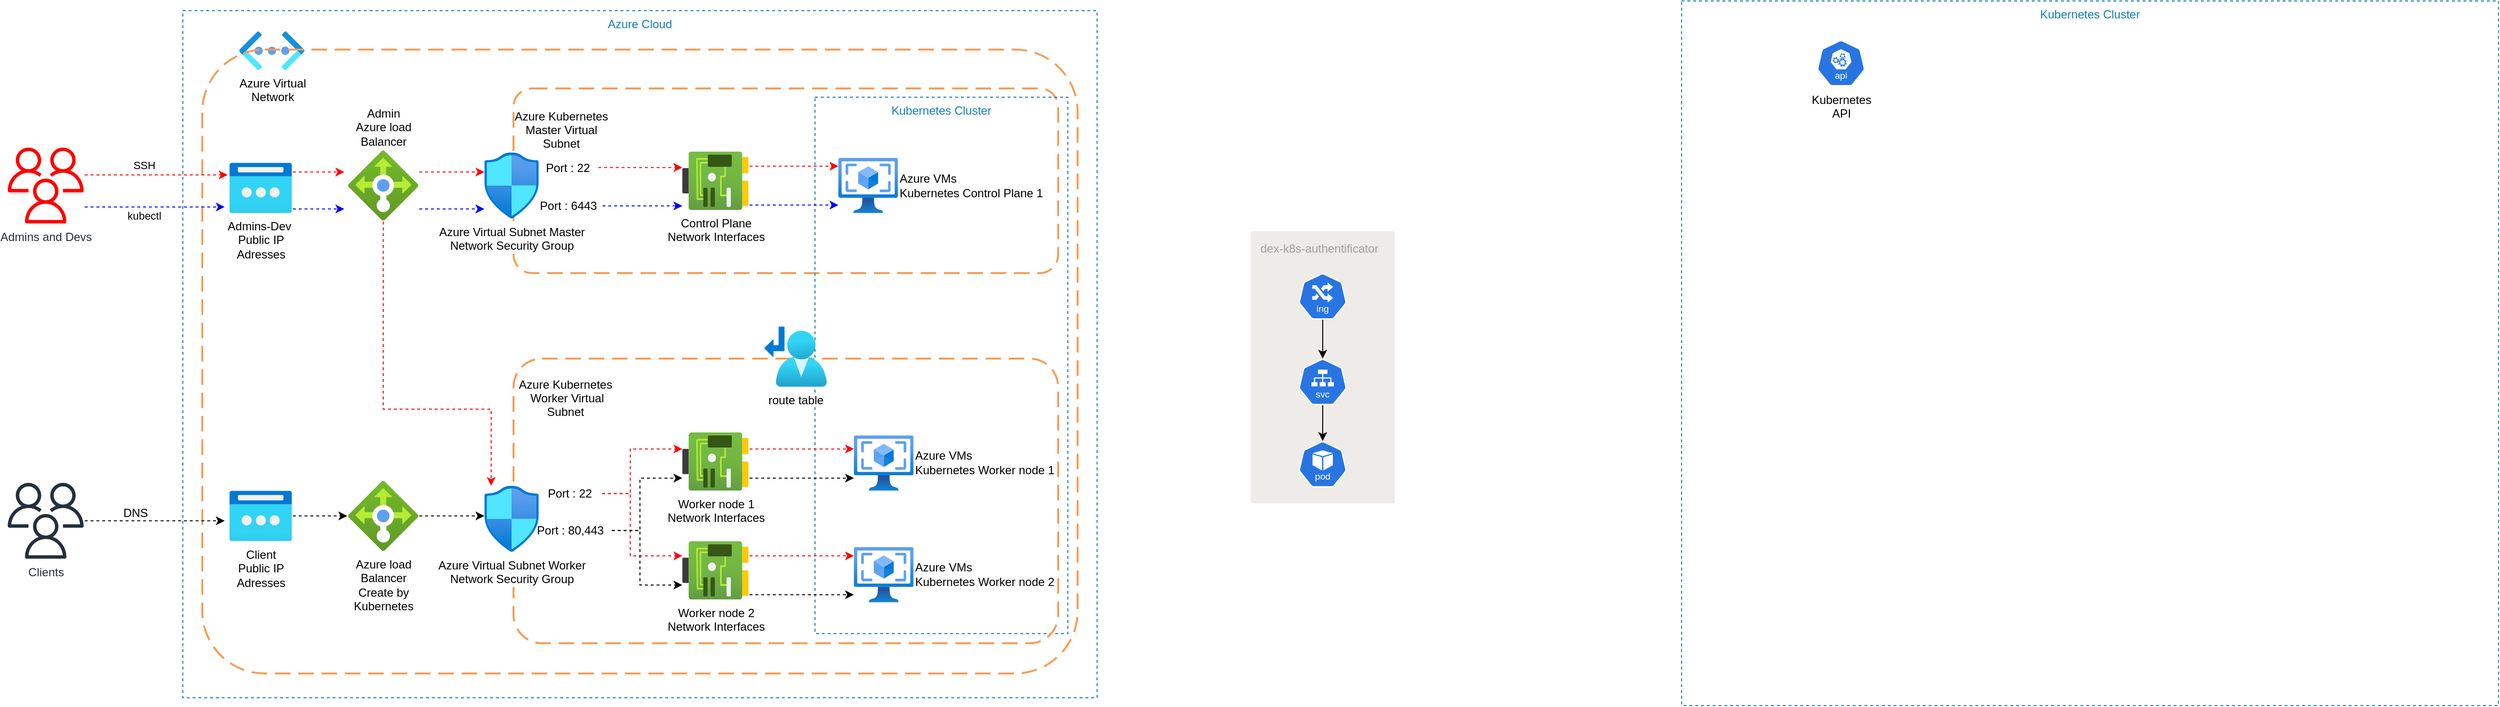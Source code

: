 <mxfile version="24.4.7" type="device">
  <diagram name="Page-1" id="6wDQ0zh6kTSqrW-CMUxc">
    <mxGraphModel dx="1034" dy="359" grid="0" gridSize="10" guides="1" tooltips="1" connect="1" arrows="1" fold="1" page="0" pageScale="1" pageWidth="827" pageHeight="1169" math="0" shadow="0">
      <root>
        <mxCell id="0" />
        <mxCell id="1" parent="0" />
        <mxCell id="rMVCeF21x8GwSu0WunKX-1" value="Azure Cloud" style="fillColor=none;strokeColor=#147EBA;dashed=1;verticalAlign=top;fontStyle=0;fontColor=#147EBA;whiteSpace=wrap;html=1;" parent="1" vertex="1">
          <mxGeometry x="980" y="800" width="940" height="707" as="geometry" />
        </mxCell>
        <mxCell id="rMVCeF21x8GwSu0WunKX-2" value="Azure Virtual&lt;br&gt;Network" style="image;aspect=fixed;html=1;points=[];align=center;fontSize=12;image=img/lib/azure2/networking/Virtual_Networks_Classic.svg;" parent="1" vertex="1">
          <mxGeometry x="1038" y="821.25" width="67" height="40" as="geometry" />
        </mxCell>
        <mxCell id="rMVCeF21x8GwSu0WunKX-3" value="" style="rounded=1;arcSize=10;dashed=1;strokeColor=#F59D56;fillColor=none;gradientColor=none;dashPattern=8 4;strokeWidth=2;" parent="1" vertex="1">
          <mxGeometry x="1000" y="840" width="900" height="642" as="geometry" />
        </mxCell>
        <mxCell id="rMVCeF21x8GwSu0WunKX-4" value="" style="rounded=1;arcSize=10;dashed=1;strokeColor=#F59D56;fillColor=none;gradientColor=none;dashPattern=8 4;strokeWidth=2;" parent="1" vertex="1">
          <mxGeometry x="1320" y="880" width="560" height="190" as="geometry" />
        </mxCell>
        <mxCell id="rMVCeF21x8GwSu0WunKX-5" value="Azure Kubernetes&#xa; Master Virtual&#xa;Subnet" style="shape=image;verticalLabelPosition=bottom;labelBackgroundColor=none;verticalAlign=top;aspect=fixed;imageAspect=0;image=https://d1jnx9ba8s6j9r.cloudfront.net/blog/wp-content/uploads/2017/08/Sunet-Azure-Virtual-Networks-Edureka.png;" parent="1" vertex="1">
          <mxGeometry x="1341.672" y="865.25" width="55.119" height="29.867" as="geometry" />
        </mxCell>
        <mxCell id="rMVCeF21x8GwSu0WunKX-6" value="Kubernetes Cluster" style="fillColor=none;strokeColor=#147EBA;dashed=1;verticalAlign=top;fontStyle=0;fontColor=#147EBA;whiteSpace=wrap;html=1;" parent="1" vertex="1">
          <mxGeometry x="1630" y="889" width="260" height="552" as="geometry" />
        </mxCell>
        <mxCell id="rMVCeF21x8GwSu0WunKX-7" value="Azure VMs&lt;br&gt;Kubernetes Control Plane 1" style="image;aspect=fixed;html=1;points=[];align=left;fontSize=12;image=img/lib/azure2/compute/VM_Images_Classic.svg;labelPosition=right;verticalLabelPosition=middle;verticalAlign=middle;" parent="1" vertex="1">
          <mxGeometry x="1654" y="951.45" width="61.333" height="56.889" as="geometry" />
        </mxCell>
        <mxCell id="rMVCeF21x8GwSu0WunKX-49" style="edgeStyle=orthogonalEdgeStyle;rounded=0;orthogonalLoop=1;jettySize=auto;html=1;dashed=1;flowAnimation=1;strokeColor=#FF0000;" parent="1" edge="1">
          <mxGeometry relative="1" as="geometry">
            <mxPoint x="1222" y="966" as="sourcePoint" />
            <mxPoint x="1290" y="966" as="targetPoint" />
            <Array as="points">
              <mxPoint x="1260" y="966" />
              <mxPoint x="1260" y="966" />
            </Array>
          </mxGeometry>
        </mxCell>
        <mxCell id="rMVCeF21x8GwSu0WunKX-50" style="edgeStyle=orthogonalEdgeStyle;rounded=0;orthogonalLoop=1;jettySize=auto;html=1;dashed=1;strokeColor=#0000FF;flowAnimation=1;" parent="1" edge="1">
          <mxGeometry relative="1" as="geometry">
            <mxPoint x="1222" y="1004" as="sourcePoint" />
            <mxPoint x="1290" y="1004" as="targetPoint" />
            <Array as="points">
              <mxPoint x="1260" y="1004" />
              <mxPoint x="1260" y="1004" />
            </Array>
          </mxGeometry>
        </mxCell>
        <mxCell id="rMVCeF21x8GwSu0WunKX-61" style="edgeStyle=orthogonalEdgeStyle;rounded=0;orthogonalLoop=1;jettySize=auto;html=1;strokeColor=#FF0000;dashed=1;flowAnimation=1;" parent="1" source="rMVCeF21x8GwSu0WunKX-14" target="rMVCeF21x8GwSu0WunKX-46" edge="1">
          <mxGeometry relative="1" as="geometry">
            <Array as="points">
              <mxPoint x="1186" y="1210" />
              <mxPoint x="1297" y="1210" />
            </Array>
          </mxGeometry>
        </mxCell>
        <mxCell id="rMVCeF21x8GwSu0WunKX-14" value="Admin&lt;br&gt;Azure load&lt;br&gt;Balancer" style="image;aspect=fixed;html=1;points=[];align=center;fontSize=12;image=img/lib/azure2/networking/Load_Balancers.svg;labelPosition=center;verticalLabelPosition=top;verticalAlign=bottom;" parent="1" vertex="1">
          <mxGeometry x="1150" y="943.89" width="72" height="72" as="geometry" />
        </mxCell>
        <mxCell id="rMVCeF21x8GwSu0WunKX-15" value="Client &lt;br&gt;Public IP&lt;br&gt;Adresses" style="image;aspect=fixed;html=1;points=[];align=center;fontSize=12;image=img/lib/azure2/networking/Public_IP_Addresses_Classic.svg;" parent="1" vertex="1">
          <mxGeometry x="1028" y="1293.93" width="64" height="52" as="geometry" />
        </mxCell>
        <mxCell id="rMVCeF21x8GwSu0WunKX-16" value="Admins-Dev&amp;nbsp;&lt;br&gt;Public IP&lt;br&gt;Adresses" style="image;aspect=fixed;html=1;points=[];align=center;fontSize=12;image=img/lib/azure2/networking/Public_IP_Addresses_Classic.svg;labelPosition=center;verticalLabelPosition=bottom;verticalAlign=top;" parent="1" vertex="1">
          <mxGeometry x="1028" y="956.44" width="64" height="52" as="geometry" />
        </mxCell>
        <mxCell id="rMVCeF21x8GwSu0WunKX-17" value="Clients" style="sketch=0;outlineConnect=0;fontColor=#232F3E;gradientColor=none;fillColor=#232F3D;strokeColor=none;dashed=0;verticalLabelPosition=bottom;verticalAlign=top;align=center;html=1;fontSize=12;fontStyle=0;aspect=fixed;pointerEvents=1;shape=mxgraph.aws4.users;" parent="1" vertex="1">
          <mxGeometry x="800" y="1285.93" width="78" height="78" as="geometry" />
        </mxCell>
        <mxCell id="rMVCeF21x8GwSu0WunKX-18" value="Admins and Devs" style="sketch=0;outlineConnect=0;fontColor=#232F3E;gradientColor=none;fillColor=#FF0000;strokeColor=none;dashed=0;verticalLabelPosition=bottom;verticalAlign=top;align=center;html=1;fontSize=12;fontStyle=0;aspect=fixed;pointerEvents=1;shape=mxgraph.aws4.users;" parent="1" vertex="1">
          <mxGeometry x="800" y="940.89" width="78" height="78" as="geometry" />
        </mxCell>
        <mxCell id="rMVCeF21x8GwSu0WunKX-59" style="edgeStyle=orthogonalEdgeStyle;rounded=0;orthogonalLoop=1;jettySize=auto;html=1;dashed=1;flowAnimation=1;strokeColor=#FF0000;" parent="1" edge="1">
          <mxGeometry relative="1" as="geometry">
            <mxPoint x="1406.0" y="961.381" as="sourcePoint" />
            <mxPoint x="1493.56" y="961.381" as="targetPoint" />
            <Array as="points">
              <mxPoint x="1480" y="961" />
              <mxPoint x="1480" y="961" />
            </Array>
          </mxGeometry>
        </mxCell>
        <mxCell id="rMVCeF21x8GwSu0WunKX-19" value="Port : 22" style="text;html=1;align=center;verticalAlign=middle;whiteSpace=wrap;rounded=0;" parent="1" vertex="1">
          <mxGeometry x="1346.0" y="947.44" width="60" height="30" as="geometry" />
        </mxCell>
        <mxCell id="rMVCeF21x8GwSu0WunKX-51" style="edgeStyle=orthogonalEdgeStyle;rounded=0;orthogonalLoop=1;jettySize=auto;html=1;dashed=1;strokeColor=#0000FF;flowAnimation=1;" parent="1" source="rMVCeF21x8GwSu0WunKX-20" target="rMVCeF21x8GwSu0WunKX-47" edge="1">
          <mxGeometry relative="1" as="geometry">
            <Array as="points">
              <mxPoint x="1470" y="1000" />
              <mxPoint x="1470" y="1000" />
            </Array>
          </mxGeometry>
        </mxCell>
        <mxCell id="rMVCeF21x8GwSu0WunKX-20" value="Port : 6443" style="text;html=1;align=center;verticalAlign=middle;whiteSpace=wrap;rounded=0;" parent="1" vertex="1">
          <mxGeometry x="1341.67" y="985.89" width="68.67" height="30" as="geometry" />
        </mxCell>
        <mxCell id="rMVCeF21x8GwSu0WunKX-25" style="edgeStyle=orthogonalEdgeStyle;rounded=0;orthogonalLoop=1;jettySize=auto;html=1;entryX=-0.031;entryY=0.242;entryDx=0;entryDy=0;entryPerimeter=0;dashed=1;strokeColor=#FF0000;flowAnimation=1;" parent="1" source="rMVCeF21x8GwSu0WunKX-18" target="rMVCeF21x8GwSu0WunKX-16" edge="1">
          <mxGeometry relative="1" as="geometry">
            <Array as="points">
              <mxPoint x="920" y="969" />
              <mxPoint x="920" y="969" />
            </Array>
          </mxGeometry>
        </mxCell>
        <mxCell id="rMVCeF21x8GwSu0WunKX-26" value="SSH" style="edgeLabel;html=1;align=center;verticalAlign=middle;resizable=0;points=[];" parent="rMVCeF21x8GwSu0WunKX-25" vertex="1" connectable="0">
          <mxGeometry x="-0.284" y="1" relative="1" as="geometry">
            <mxPoint x="9" y="-9" as="offset" />
          </mxGeometry>
        </mxCell>
        <mxCell id="rMVCeF21x8GwSu0WunKX-27" style="edgeStyle=orthogonalEdgeStyle;rounded=0;orthogonalLoop=1;jettySize=auto;html=1;entryX=-0.078;entryY=0.876;entryDx=0;entryDy=0;entryPerimeter=0;dashed=1;strokeColor=#0000FF;flowAnimation=1;" parent="1" source="rMVCeF21x8GwSu0WunKX-18" target="rMVCeF21x8GwSu0WunKX-16" edge="1">
          <mxGeometry relative="1" as="geometry">
            <Array as="points">
              <mxPoint x="910" y="1002" />
              <mxPoint x="910" y="1002" />
            </Array>
          </mxGeometry>
        </mxCell>
        <mxCell id="rMVCeF21x8GwSu0WunKX-28" value="kubectl" style="edgeLabel;html=1;align=center;verticalAlign=middle;resizable=0;points=[];" parent="rMVCeF21x8GwSu0WunKX-27" vertex="1" connectable="0">
          <mxGeometry x="-0.035" y="-3" relative="1" as="geometry">
            <mxPoint x="-8" y="6" as="offset" />
          </mxGeometry>
        </mxCell>
        <mxCell id="rMVCeF21x8GwSu0WunKX-52" style="edgeStyle=orthogonalEdgeStyle;rounded=0;orthogonalLoop=1;jettySize=auto;html=1;dashed=1;flowAnimation=1;" parent="1" edge="1">
          <mxGeometry relative="1" as="geometry">
            <Array as="points">
              <mxPoint x="1260" y="1319.93" />
              <mxPoint x="1260" y="1319.93" />
            </Array>
            <mxPoint x="1222" y="1319.9" as="sourcePoint" />
            <mxPoint x="1290" y="1319.9" as="targetPoint" />
          </mxGeometry>
        </mxCell>
        <mxCell id="rMVCeF21x8GwSu0WunKX-31" value="Azure load&lt;br&gt;Balancer&lt;br&gt;Create by &lt;br&gt;Kubernetes" style="image;aspect=fixed;html=1;points=[];align=center;fontSize=12;image=img/lib/azure2/networking/Load_Balancers.svg;" parent="1" vertex="1">
          <mxGeometry x="1150" y="1283.93" width="72" height="72" as="geometry" />
        </mxCell>
        <mxCell id="rMVCeF21x8GwSu0WunKX-32" style="edgeStyle=orthogonalEdgeStyle;rounded=0;orthogonalLoop=1;jettySize=auto;html=1;entryX=-0.056;entryY=0.307;entryDx=0;entryDy=0;entryPerimeter=0;dashed=1;flowAnimation=1;strokeColor=#FF0000;" parent="1" source="rMVCeF21x8GwSu0WunKX-16" target="rMVCeF21x8GwSu0WunKX-14" edge="1">
          <mxGeometry relative="1" as="geometry">
            <Array as="points">
              <mxPoint x="1110" y="966" />
              <mxPoint x="1110" y="966" />
            </Array>
          </mxGeometry>
        </mxCell>
        <mxCell id="rMVCeF21x8GwSu0WunKX-33" style="edgeStyle=orthogonalEdgeStyle;rounded=0;orthogonalLoop=1;jettySize=auto;html=1;entryX=-0.056;entryY=0.835;entryDx=0;entryDy=0;entryPerimeter=0;dashed=1;strokeColor=#0000FF;flowAnimation=1;" parent="1" source="rMVCeF21x8GwSu0WunKX-16" target="rMVCeF21x8GwSu0WunKX-14" edge="1">
          <mxGeometry relative="1" as="geometry">
            <Array as="points">
              <mxPoint x="1100" y="1004" />
              <mxPoint x="1100" y="1004" />
            </Array>
          </mxGeometry>
        </mxCell>
        <mxCell id="rMVCeF21x8GwSu0WunKX-34" style="edgeStyle=orthogonalEdgeStyle;rounded=0;orthogonalLoop=1;jettySize=auto;html=1;entryX=-0.078;entryY=0.596;entryDx=0;entryDy=0;entryPerimeter=0;dashed=1;flowAnimation=1;" parent="1" source="rMVCeF21x8GwSu0WunKX-17" target="rMVCeF21x8GwSu0WunKX-15" edge="1">
          <mxGeometry relative="1" as="geometry" />
        </mxCell>
        <mxCell id="rMVCeF21x8GwSu0WunKX-35" value="DNS" style="text;html=1;align=center;verticalAlign=middle;resizable=0;points=[];autosize=1;strokeColor=none;fillColor=none;" parent="1" vertex="1">
          <mxGeometry x="906" y="1301.93" width="50" height="30" as="geometry" />
        </mxCell>
        <mxCell id="rMVCeF21x8GwSu0WunKX-36" style="edgeStyle=orthogonalEdgeStyle;rounded=0;orthogonalLoop=1;jettySize=auto;html=1;entryX=-0.014;entryY=0.5;entryDx=0;entryDy=0;entryPerimeter=0;dashed=1;flowAnimation=1;" parent="1" source="rMVCeF21x8GwSu0WunKX-15" target="rMVCeF21x8GwSu0WunKX-31" edge="1">
          <mxGeometry relative="1" as="geometry" />
        </mxCell>
        <mxCell id="rMVCeF21x8GwSu0WunKX-37" value="" style="rounded=1;arcSize=10;dashed=1;strokeColor=#F59D56;fillColor=none;gradientColor=none;dashPattern=8 4;strokeWidth=2;" parent="1" vertex="1">
          <mxGeometry x="1320" y="1158" width="560" height="292.93" as="geometry" />
        </mxCell>
        <mxCell id="rMVCeF21x8GwSu0WunKX-38" value="Azure Kubernetes&#xa; Worker Virtual&#xa;Subnet" style="shape=image;verticalLabelPosition=bottom;labelBackgroundColor=none;verticalAlign=top;aspect=fixed;imageAspect=0;image=https://d1jnx9ba8s6j9r.cloudfront.net/blog/wp-content/uploads/2017/08/Sunet-Azure-Virtual-Networks-Edureka.png;" parent="1" vertex="1">
          <mxGeometry x="1346.002" y="1141.07" width="55.119" height="29.867" as="geometry" />
        </mxCell>
        <mxCell id="rMVCeF21x8GwSu0WunKX-39" value="Azure VMs&lt;br&gt;Kubernetes Worker node 2" style="image;aspect=fixed;html=1;points=[];align=left;fontSize=12;image=img/lib/azure2/compute/VM_Images_Classic.svg;labelPosition=right;verticalLabelPosition=middle;verticalAlign=middle;" parent="1" vertex="1">
          <mxGeometry x="1670" y="1351.93" width="61.333" height="56.889" as="geometry" />
        </mxCell>
        <mxCell id="rMVCeF21x8GwSu0WunKX-42" value="Azure VMs&lt;br&gt;Kubernetes Worker node 1" style="image;aspect=fixed;html=1;points=[];align=left;fontSize=12;image=img/lib/azure2/compute/VM_Images_Classic.svg;labelPosition=right;verticalLabelPosition=middle;verticalAlign=middle;" parent="1" vertex="1">
          <mxGeometry x="1670" y="1237.04" width="61.333" height="56.889" as="geometry" />
        </mxCell>
        <mxCell id="rMVCeF21x8GwSu0WunKX-62" style="edgeStyle=orthogonalEdgeStyle;rounded=0;orthogonalLoop=1;jettySize=auto;html=1;strokeColor=#FF0000;dashed=1;flowAnimation=1;" parent="1" source="rMVCeF21x8GwSu0WunKX-43" target="rMVCeF21x8GwSu0WunKX-48" edge="1">
          <mxGeometry relative="1" as="geometry">
            <Array as="points">
              <mxPoint x="1440" y="1296.93" />
              <mxPoint x="1440" y="1250.93" />
            </Array>
          </mxGeometry>
        </mxCell>
        <mxCell id="rMVCeF21x8GwSu0WunKX-63" style="edgeStyle=orthogonalEdgeStyle;rounded=0;orthogonalLoop=1;jettySize=auto;html=1;strokeColor=#FF0000;dashed=1;flowAnimation=1;" parent="1" source="rMVCeF21x8GwSu0WunKX-43" target="rMVCeF21x8GwSu0WunKX-54" edge="1">
          <mxGeometry relative="1" as="geometry">
            <Array as="points">
              <mxPoint x="1440" y="1296.93" />
              <mxPoint x="1440" y="1360.93" />
            </Array>
          </mxGeometry>
        </mxCell>
        <mxCell id="rMVCeF21x8GwSu0WunKX-43" value="Port : 22" style="text;html=1;align=center;verticalAlign=middle;whiteSpace=wrap;rounded=0;" parent="1" vertex="1">
          <mxGeometry x="1346.01" y="1281.93" width="63.99" height="30" as="geometry" />
        </mxCell>
        <mxCell id="rMVCeF21x8GwSu0WunKX-53" style="edgeStyle=orthogonalEdgeStyle;rounded=0;orthogonalLoop=1;jettySize=auto;html=1;dashed=1;flowAnimation=1;" parent="1" source="rMVCeF21x8GwSu0WunKX-44" target="rMVCeF21x8GwSu0WunKX-48" edge="1">
          <mxGeometry relative="1" as="geometry">
            <Array as="points">
              <mxPoint x="1450" y="1334.93" />
              <mxPoint x="1450" y="1280.93" />
            </Array>
          </mxGeometry>
        </mxCell>
        <mxCell id="rMVCeF21x8GwSu0WunKX-56" style="edgeStyle=orthogonalEdgeStyle;rounded=0;orthogonalLoop=1;jettySize=auto;html=1;flowAnimation=1;dashed=1;" parent="1" source="rMVCeF21x8GwSu0WunKX-44" target="rMVCeF21x8GwSu0WunKX-54" edge="1">
          <mxGeometry relative="1" as="geometry">
            <Array as="points">
              <mxPoint x="1450" y="1334.93" />
              <mxPoint x="1450" y="1390.93" />
            </Array>
          </mxGeometry>
        </mxCell>
        <mxCell id="rMVCeF21x8GwSu0WunKX-44" value="Port : 80,443" style="text;html=1;align=center;verticalAlign=middle;whiteSpace=wrap;rounded=0;" parent="1" vertex="1">
          <mxGeometry x="1337.34" y="1319.93" width="82.66" height="30" as="geometry" />
        </mxCell>
        <mxCell id="rMVCeF21x8GwSu0WunKX-45" value="Azure Virtual Subnet Master &lt;br&gt;Network Security Group" style="image;aspect=fixed;html=1;points=[];align=center;fontSize=12;image=img/lib/azure2/networking/Network_Security_Groups.svg;" parent="1" vertex="1">
          <mxGeometry x="1290" y="945.89" width="56.0" height="68" as="geometry" />
        </mxCell>
        <mxCell id="rMVCeF21x8GwSu0WunKX-46" value="Azure Virtual Subnet Worker&lt;br&gt;Network Security Group" style="image;aspect=fixed;html=1;points=[];align=center;fontSize=12;image=img/lib/azure2/networking/Network_Security_Groups.svg;" parent="1" vertex="1">
          <mxGeometry x="1290" y="1288.93" width="56.0" height="68" as="geometry" />
        </mxCell>
        <mxCell id="rMVCeF21x8GwSu0WunKX-58" style="edgeStyle=orthogonalEdgeStyle;rounded=0;orthogonalLoop=1;jettySize=auto;html=1;dashed=1;flowAnimation=1;strokeColor=#0000FF;" parent="1" source="rMVCeF21x8GwSu0WunKX-47" target="rMVCeF21x8GwSu0WunKX-7" edge="1">
          <mxGeometry relative="1" as="geometry">
            <Array as="points">
              <mxPoint x="1590" y="1000" />
              <mxPoint x="1590" y="1000" />
            </Array>
          </mxGeometry>
        </mxCell>
        <mxCell id="rMVCeF21x8GwSu0WunKX-60" style="edgeStyle=orthogonalEdgeStyle;rounded=0;orthogonalLoop=1;jettySize=auto;html=1;strokeColor=#FF0000;dashed=1;flowAnimation=1;" parent="1" source="rMVCeF21x8GwSu0WunKX-47" target="rMVCeF21x8GwSu0WunKX-7" edge="1">
          <mxGeometry relative="1" as="geometry">
            <Array as="points">
              <mxPoint x="1590" y="960" />
              <mxPoint x="1590" y="960" />
            </Array>
          </mxGeometry>
        </mxCell>
        <mxCell id="rMVCeF21x8GwSu0WunKX-47" value="Control Plane &lt;br&gt;Network Interfaces" style="image;aspect=fixed;html=1;points=[];align=center;fontSize=12;image=img/lib/azure2/networking/Network_Interfaces.svg;" parent="1" vertex="1">
          <mxGeometry x="1493.56" y="945" width="68" height="60" as="geometry" />
        </mxCell>
        <mxCell id="rMVCeF21x8GwSu0WunKX-55" style="edgeStyle=orthogonalEdgeStyle;rounded=0;orthogonalLoop=1;jettySize=auto;html=1;dashed=1;flowAnimation=1;" parent="1" source="rMVCeF21x8GwSu0WunKX-48" target="rMVCeF21x8GwSu0WunKX-42" edge="1">
          <mxGeometry relative="1" as="geometry">
            <Array as="points">
              <mxPoint x="1590" y="1280.93" />
              <mxPoint x="1590" y="1280.93" />
            </Array>
          </mxGeometry>
        </mxCell>
        <mxCell id="rMVCeF21x8GwSu0WunKX-65" style="edgeStyle=orthogonalEdgeStyle;rounded=0;orthogonalLoop=1;jettySize=auto;html=1;strokeColor=#FF0000;dashed=1;flowAnimation=1;" parent="1" source="rMVCeF21x8GwSu0WunKX-48" target="rMVCeF21x8GwSu0WunKX-42" edge="1">
          <mxGeometry relative="1" as="geometry">
            <Array as="points">
              <mxPoint x="1620" y="1250.93" />
              <mxPoint x="1620" y="1250.93" />
            </Array>
          </mxGeometry>
        </mxCell>
        <mxCell id="rMVCeF21x8GwSu0WunKX-48" value="Worker node 1&lt;br&gt;Network Interfaces" style="image;aspect=fixed;html=1;points=[];align=center;fontSize=12;image=img/lib/azure2/networking/Network_Interfaces.svg;" parent="1" vertex="1">
          <mxGeometry x="1493.56" y="1233.93" width="68" height="60" as="geometry" />
        </mxCell>
        <mxCell id="rMVCeF21x8GwSu0WunKX-57" style="edgeStyle=orthogonalEdgeStyle;rounded=0;orthogonalLoop=1;jettySize=auto;html=1;dashed=1;flowAnimation=1;" parent="1" source="rMVCeF21x8GwSu0WunKX-54" target="rMVCeF21x8GwSu0WunKX-39" edge="1">
          <mxGeometry relative="1" as="geometry">
            <Array as="points">
              <mxPoint x="1590" y="1400.93" />
              <mxPoint x="1590" y="1400.93" />
            </Array>
          </mxGeometry>
        </mxCell>
        <mxCell id="rMVCeF21x8GwSu0WunKX-66" style="edgeStyle=orthogonalEdgeStyle;rounded=0;orthogonalLoop=1;jettySize=auto;html=1;strokeColor=#FF0000;dashed=1;flowAnimation=1;" parent="1" source="rMVCeF21x8GwSu0WunKX-54" target="rMVCeF21x8GwSu0WunKX-39" edge="1">
          <mxGeometry relative="1" as="geometry">
            <Array as="points">
              <mxPoint x="1620" y="1360.93" />
              <mxPoint x="1620" y="1360.93" />
            </Array>
          </mxGeometry>
        </mxCell>
        <mxCell id="rMVCeF21x8GwSu0WunKX-54" value="Worker node 2&lt;br&gt;Network Interfaces" style="image;aspect=fixed;html=1;points=[];align=center;fontSize=12;image=img/lib/azure2/networking/Network_Interfaces.svg;" parent="1" vertex="1">
          <mxGeometry x="1493.56" y="1345.93" width="68" height="60" as="geometry" />
        </mxCell>
        <mxCell id="33eF88yp3RpWiUMnkxEr-1" value="route table" style="image;aspect=fixed;html=1;points=[];align=center;fontSize=12;image=img/lib/azure2/networking/Route_Tables.svg;" parent="1" vertex="1">
          <mxGeometry x="1578" y="1125" width="64" height="62" as="geometry" />
        </mxCell>
        <mxCell id="foRt4RI7ogbxHnmKGWC--1" value="Kubernetes Cluster" style="fillColor=none;strokeColor=#147EBA;dashed=1;verticalAlign=top;fontStyle=0;fontColor=#147EBA;whiteSpace=wrap;html=1;" vertex="1" parent="1">
          <mxGeometry x="2521" y="790" width="840" height="725" as="geometry" />
        </mxCell>
        <mxCell id="foRt4RI7ogbxHnmKGWC--2" value="&lt;div&gt;Kubernetes &lt;br&gt;&lt;/div&gt;&lt;div&gt;API&lt;br&gt;&lt;/div&gt;" style="aspect=fixed;sketch=0;html=1;dashed=0;whitespace=wrap;verticalLabelPosition=bottom;verticalAlign=top;fillColor=#2875E2;strokeColor=#ffffff;points=[[0.005,0.63,0],[0.1,0.2,0],[0.9,0.2,0],[0.5,0,0],[0.995,0.63,0],[0.72,0.99,0],[0.5,1,0],[0.28,0.99,0]];shape=mxgraph.kubernetes.icon2;kubernetesLabel=1;prIcon=api" vertex="1" parent="1">
          <mxGeometry x="2660" y="830" width="50" height="48" as="geometry" />
        </mxCell>
        <mxCell id="foRt4RI7ogbxHnmKGWC--4" value="dex-k8s-authentificator" style="sketch=0;points=[[0,0,0],[0.25,0,0],[0.5,0,0],[0.75,0,0],[1,0,0],[1,0.25,0],[1,0.5,0],[1,0.75,0],[1,1,0],[0.75,1,0],[0.5,1,0],[0.25,1,0],[0,1,0],[0,0.75,0],[0,0.5,0],[0,0.25,0]];rounded=1;absoluteArcSize=1;arcSize=2;html=1;strokeColor=none;gradientColor=none;shadow=0;dashed=0;fontSize=12;fontColor=#9E9E9E;align=left;verticalAlign=top;spacing=10;spacingTop=-4;whiteSpace=wrap;fillColor=#EFEBE9;" vertex="1" parent="1">
          <mxGeometry x="2078" y="1027" width="148" height="280" as="geometry" />
        </mxCell>
        <mxCell id="foRt4RI7ogbxHnmKGWC--5" value="" style="aspect=fixed;sketch=0;html=1;dashed=0;whitespace=wrap;verticalLabelPosition=bottom;verticalAlign=top;fillColor=#2875E2;strokeColor=#ffffff;points=[[0.005,0.63,0],[0.1,0.2,0],[0.9,0.2,0],[0.5,0,0],[0.995,0.63,0],[0.72,0.99,0],[0.5,1,0],[0.28,0.99,0]];shape=mxgraph.kubernetes.icon2;kubernetesLabel=1;prIcon=pod" vertex="1" parent="1">
          <mxGeometry x="2127" y="1242.74" width="50" height="48" as="geometry" />
        </mxCell>
        <mxCell id="foRt4RI7ogbxHnmKGWC--6" value="" style="aspect=fixed;sketch=0;html=1;dashed=0;whitespace=wrap;verticalLabelPosition=bottom;verticalAlign=top;fillColor=#2875E2;strokeColor=#ffffff;points=[[0.005,0.63,0],[0.1,0.2,0],[0.9,0.2,0],[0.5,0,0],[0.995,0.63,0],[0.72,0.99,0],[0.5,1,0],[0.28,0.99,0]];shape=mxgraph.kubernetes.icon2;kubernetesLabel=1;prIcon=svc" vertex="1" parent="1">
          <mxGeometry x="2127" y="1158" width="50" height="48" as="geometry" />
        </mxCell>
        <mxCell id="foRt4RI7ogbxHnmKGWC--7" style="edgeStyle=orthogonalEdgeStyle;rounded=0;orthogonalLoop=1;jettySize=auto;html=1;entryX=0.5;entryY=0;entryDx=0;entryDy=0;entryPerimeter=0;" edge="1" parent="1" source="foRt4RI7ogbxHnmKGWC--6" target="foRt4RI7ogbxHnmKGWC--5">
          <mxGeometry relative="1" as="geometry" />
        </mxCell>
        <mxCell id="foRt4RI7ogbxHnmKGWC--8" value="" style="aspect=fixed;sketch=0;html=1;dashed=0;whitespace=wrap;verticalLabelPosition=bottom;verticalAlign=top;fillColor=#2875E2;strokeColor=#ffffff;points=[[0.005,0.63,0],[0.1,0.2,0],[0.9,0.2,0],[0.5,0,0],[0.995,0.63,0],[0.72,0.99,0],[0.5,1,0],[0.28,0.99,0]];shape=mxgraph.kubernetes.icon2;kubernetesLabel=1;prIcon=ing" vertex="1" parent="1">
          <mxGeometry x="2127" y="1070" width="50" height="48" as="geometry" />
        </mxCell>
        <mxCell id="foRt4RI7ogbxHnmKGWC--9" style="edgeStyle=orthogonalEdgeStyle;rounded=0;orthogonalLoop=1;jettySize=auto;html=1;entryX=0.5;entryY=0;entryDx=0;entryDy=0;entryPerimeter=0;" edge="1" parent="1" source="foRt4RI7ogbxHnmKGWC--8" target="foRt4RI7ogbxHnmKGWC--6">
          <mxGeometry relative="1" as="geometry" />
        </mxCell>
      </root>
    </mxGraphModel>
  </diagram>
</mxfile>
